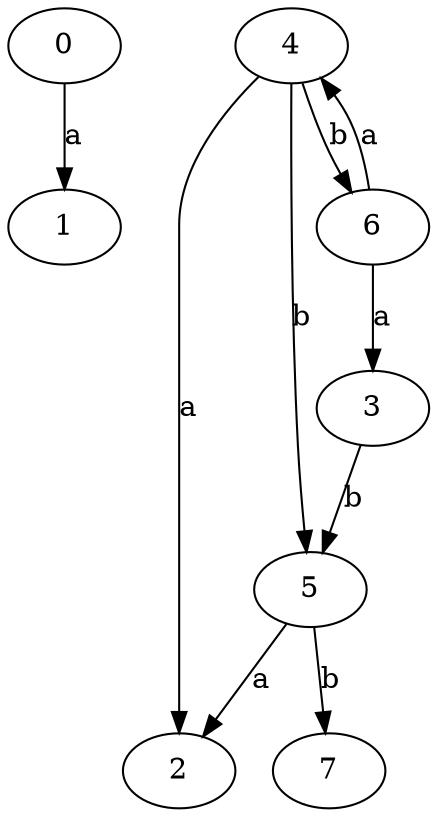 strict digraph  {
1;
2;
3;
4;
5;
0;
6;
7;
3 -> 5  [label=b];
4 -> 2  [label=a];
4 -> 5  [label=b];
4 -> 6  [label=b];
5 -> 2  [label=a];
5 -> 7  [label=b];
0 -> 1  [label=a];
6 -> 3  [label=a];
6 -> 4  [label=a];
}
